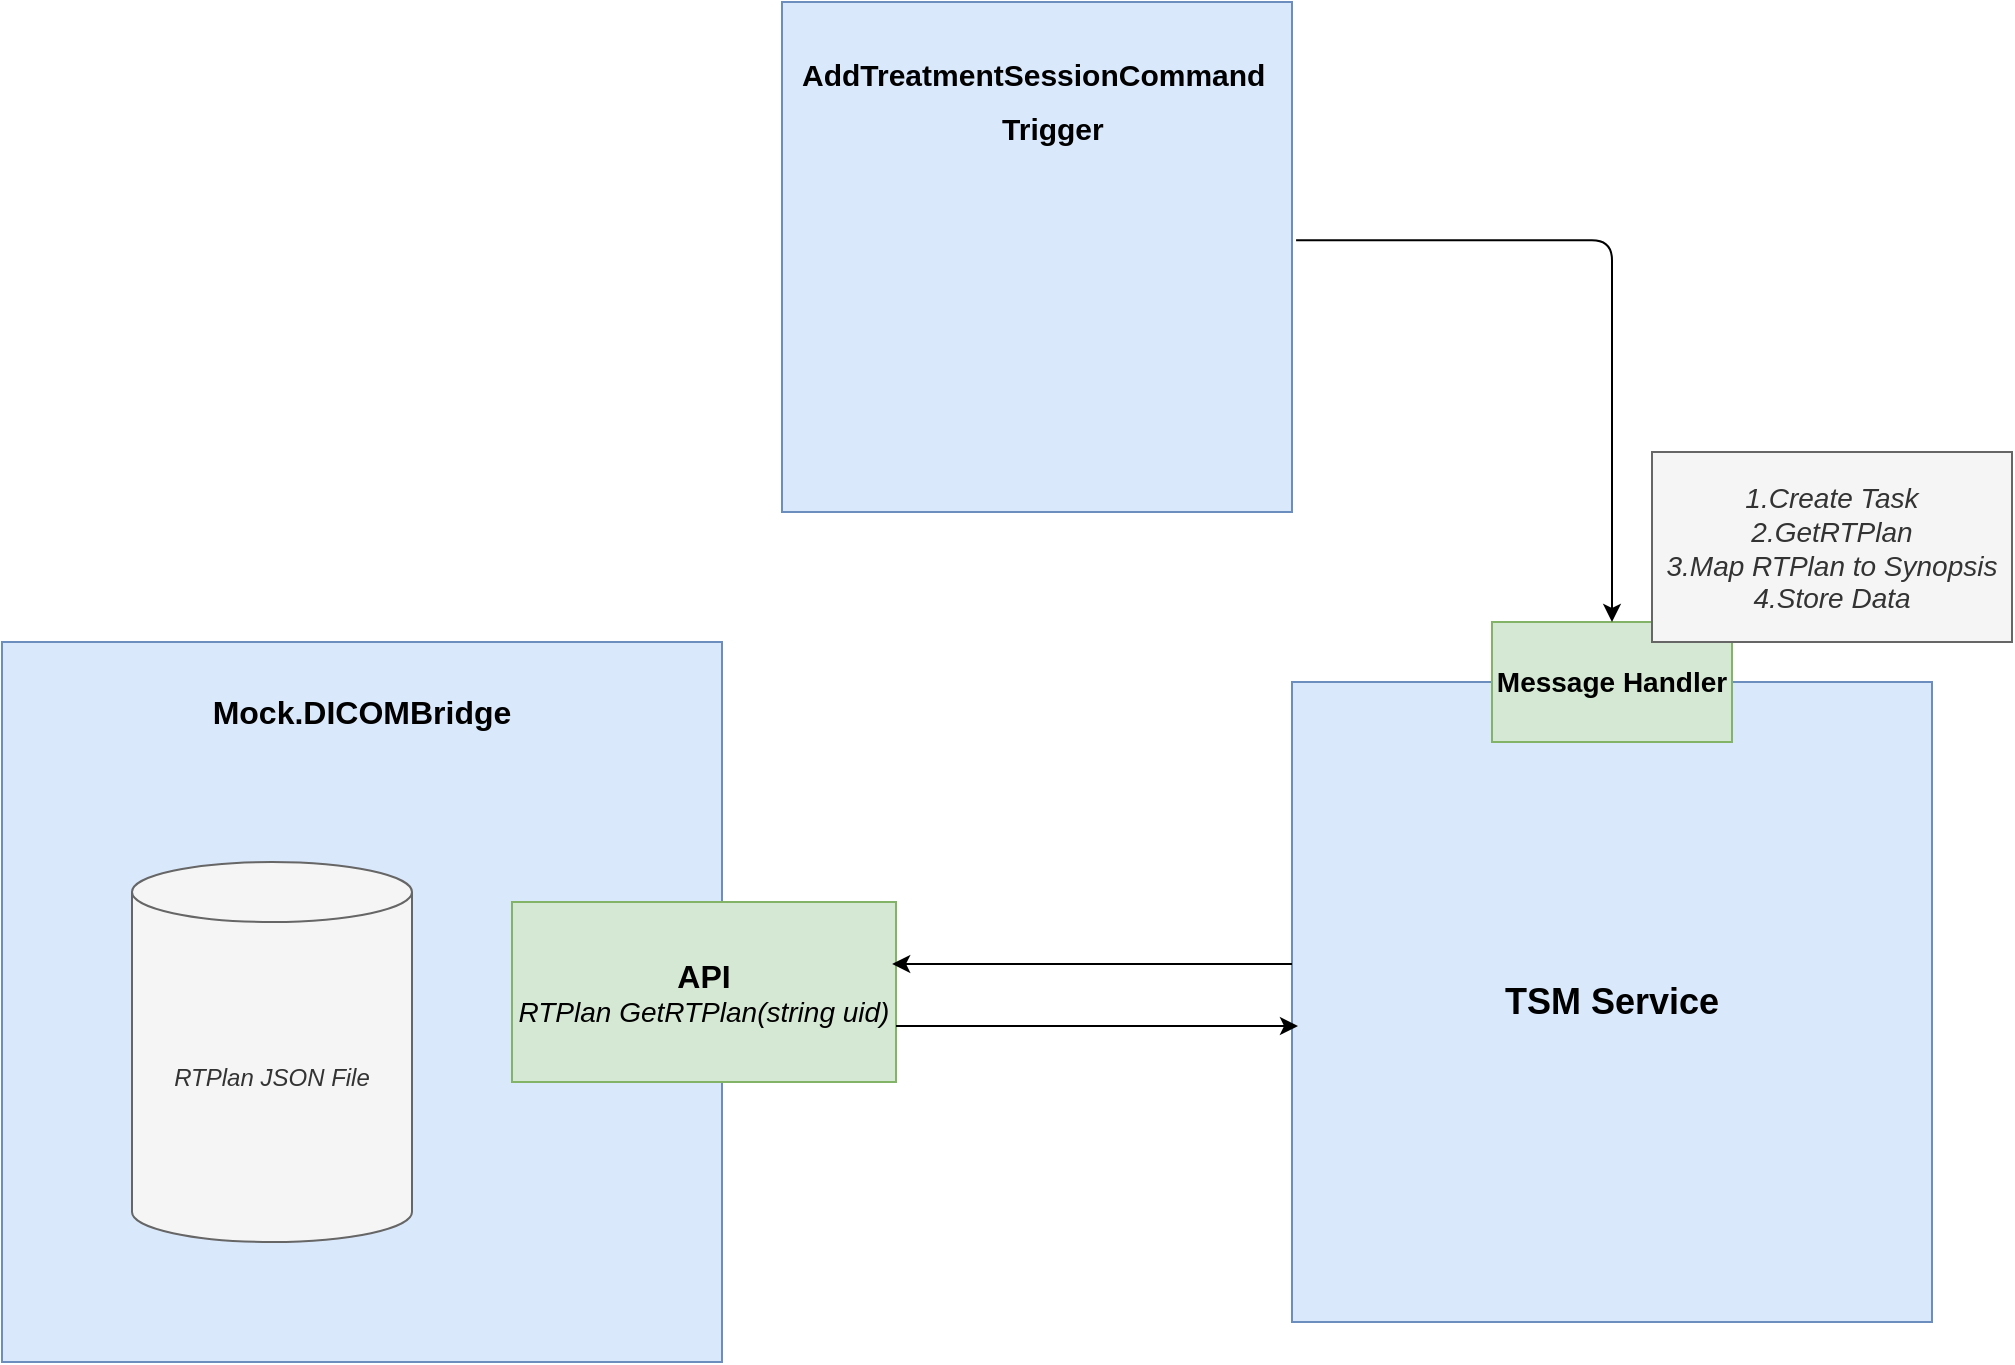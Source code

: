 <mxfile version="14.2.6" type="github">
  <diagram id="5x39gvwsAm8dVPawQ9lY" name="Page-1">
    <mxGraphModel dx="1422" dy="1863" grid="1" gridSize="10" guides="1" tooltips="1" connect="1" arrows="1" fold="1" page="1" pageScale="1" pageWidth="850" pageHeight="1100" math="0" shadow="0">
      <root>
        <mxCell id="0" />
        <mxCell id="1" parent="0" />
        <mxCell id="fPrg2TbG4v94ZWlZi-Cl-1" value="" style="whiteSpace=wrap;html=1;aspect=fixed;fillColor=#dae8fc;strokeColor=#6c8ebf;" vertex="1" parent="1">
          <mxGeometry x="65" y="270" width="360" height="360" as="geometry" />
        </mxCell>
        <mxCell id="fPrg2TbG4v94ZWlZi-Cl-2" value="&lt;b&gt;&lt;font style=&quot;font-size: 16px&quot;&gt;Mock.DICOMBridge&lt;/font&gt;&lt;/b&gt;" style="text;html=1;strokeColor=none;fillColor=none;align=center;verticalAlign=middle;whiteSpace=wrap;rounded=0;" vertex="1" parent="1">
          <mxGeometry x="170" y="290" width="150" height="30" as="geometry" />
        </mxCell>
        <mxCell id="fPrg2TbG4v94ZWlZi-Cl-3" value="&lt;i&gt;RTPlan JSON File&lt;/i&gt;" style="shape=cylinder3;whiteSpace=wrap;html=1;boundedLbl=1;backgroundOutline=1;size=15;fillColor=#f5f5f5;strokeColor=#666666;fontColor=#333333;" vertex="1" parent="1">
          <mxGeometry x="130" y="380" width="140" height="190" as="geometry" />
        </mxCell>
        <mxCell id="fPrg2TbG4v94ZWlZi-Cl-4" value="&lt;div&gt;&lt;font size=&quot;1&quot;&gt;&lt;b style=&quot;font-size: 16px&quot;&gt;API&lt;/b&gt;&lt;/font&gt;&lt;/div&gt;&lt;div&gt;&lt;font size=&quot;1&quot;&gt;&lt;i style=&quot;font-size: 14px&quot;&gt;RTPlan GetRTPlan(string uid)&lt;/i&gt;&lt;/font&gt;&lt;br&gt;&lt;/div&gt;" style="rounded=0;whiteSpace=wrap;html=1;fillColor=#d5e8d4;strokeColor=#82b366;" vertex="1" parent="1">
          <mxGeometry x="320" y="400" width="192" height="90" as="geometry" />
        </mxCell>
        <mxCell id="fPrg2TbG4v94ZWlZi-Cl-5" value="&lt;b&gt;&lt;font style=&quot;font-size: 18px&quot;&gt;TSM Service&lt;/font&gt;&lt;/b&gt;" style="whiteSpace=wrap;html=1;aspect=fixed;fillColor=#dae8fc;strokeColor=#6c8ebf;" vertex="1" parent="1">
          <mxGeometry x="710" y="290" width="320" height="320" as="geometry" />
        </mxCell>
        <mxCell id="fPrg2TbG4v94ZWlZi-Cl-6" value="" style="endArrow=classic;html=1;" edge="1" parent="1">
          <mxGeometry width="50" height="50" relative="1" as="geometry">
            <mxPoint x="512" y="462" as="sourcePoint" />
            <mxPoint x="713" y="462" as="targetPoint" />
          </mxGeometry>
        </mxCell>
        <mxCell id="fPrg2TbG4v94ZWlZi-Cl-7" value="" style="endArrow=classic;html=1;entryX=0.99;entryY=0.344;entryDx=0;entryDy=0;rounded=1;entryPerimeter=0;" edge="1" parent="1" target="fPrg2TbG4v94ZWlZi-Cl-4">
          <mxGeometry width="50" height="50" relative="1" as="geometry">
            <mxPoint x="710" y="431" as="sourcePoint" />
            <mxPoint x="510" y="423" as="targetPoint" />
          </mxGeometry>
        </mxCell>
        <mxCell id="fPrg2TbG4v94ZWlZi-Cl-8" value="&lt;font style=&quot;font-size: 14px&quot;&gt;&lt;b&gt;Message Handler&lt;br&gt;&lt;/b&gt;&lt;/font&gt;" style="rounded=0;whiteSpace=wrap;html=1;fillColor=#d5e8d4;strokeColor=#82b366;shadow=0;glass=0;" vertex="1" parent="1">
          <mxGeometry x="810" y="260" width="120" height="60" as="geometry" />
        </mxCell>
        <mxCell id="fPrg2TbG4v94ZWlZi-Cl-9" value="" style="whiteSpace=wrap;html=1;aspect=fixed;fillColor=#dae8fc;strokeColor=#6c8ebf;" vertex="1" parent="1">
          <mxGeometry x="455" y="-50" width="255" height="255" as="geometry" />
        </mxCell>
        <mxCell id="fPrg2TbG4v94ZWlZi-Cl-10" value="&lt;div style=&quot;line-height: 1.75 ; font-size: 15px&quot; align=&quot;left&quot;&gt;&lt;b&gt;&lt;font style=&quot;font-size: 15px&quot;&gt;AddTreatmentSessionCommand&lt;/font&gt;&lt;/b&gt;&lt;/div&gt;&lt;div style=&quot;line-height: 1.75 ; font-size: 15px&quot; align=&quot;left&quot;&gt;&lt;b&gt;&lt;font style=&quot;font-size: 15px&quot;&gt;&amp;nbsp;&amp;nbsp;&amp;nbsp;&amp;nbsp;&amp;nbsp;&amp;nbsp;&amp;nbsp;&amp;nbsp;&amp;nbsp;&amp;nbsp;&amp;nbsp;&amp;nbsp;&amp;nbsp;&amp;nbsp;&amp;nbsp;&amp;nbsp;&amp;nbsp;&amp;nbsp;&amp;nbsp;&amp;nbsp;&amp;nbsp;&amp;nbsp;&amp;nbsp; Trigger&lt;br&gt;&lt;/font&gt;&lt;/b&gt;&lt;/div&gt;" style="text;html=1;strokeColor=none;fillColor=none;align=left;verticalAlign=middle;whiteSpace=wrap;rounded=0;" vertex="1" parent="1">
          <mxGeometry x="462.5" y="-40" width="240" height="80" as="geometry" />
        </mxCell>
        <mxCell id="fPrg2TbG4v94ZWlZi-Cl-12" value="" style="endArrow=classic;html=1;edgeStyle=orthogonalEdgeStyle;entryX=0.5;entryY=0;entryDx=0;entryDy=0;exitX=1.008;exitY=0.467;exitDx=0;exitDy=0;exitPerimeter=0;" edge="1" parent="1" source="fPrg2TbG4v94ZWlZi-Cl-9" target="fPrg2TbG4v94ZWlZi-Cl-8">
          <mxGeometry width="50" height="50" relative="1" as="geometry">
            <mxPoint x="800" y="30" as="sourcePoint" />
            <mxPoint x="850" y="-20" as="targetPoint" />
          </mxGeometry>
        </mxCell>
        <mxCell id="fPrg2TbG4v94ZWlZi-Cl-13" value="&lt;div style=&quot;font-size: 14px&quot;&gt;&lt;i&gt;&lt;font style=&quot;font-size: 14px&quot;&gt;1.Create Task&lt;/font&gt;&lt;/i&gt;&lt;/div&gt;&lt;div style=&quot;font-size: 14px&quot;&gt;&lt;i&gt;&lt;font style=&quot;font-size: 14px&quot;&gt;2.GetRTPlan&lt;/font&gt;&lt;/i&gt;&lt;/div&gt;&lt;div style=&quot;font-size: 14px&quot;&gt;&lt;i&gt;&lt;font style=&quot;font-size: 14px&quot;&gt;3.Map RTPlan to Synopsis&lt;/font&gt;&lt;/i&gt;&lt;/div&gt;&lt;div style=&quot;font-size: 14px&quot;&gt;&lt;i&gt;&lt;font style=&quot;font-size: 14px&quot;&gt;4.Store Data&lt;br&gt;&lt;/font&gt;&lt;/i&gt;&lt;/div&gt;" style="text;html=1;strokeColor=#666666;fillColor=#f5f5f5;align=center;verticalAlign=middle;whiteSpace=wrap;rounded=0;fontColor=#333333;" vertex="1" parent="1">
          <mxGeometry x="890" y="175" width="180" height="95" as="geometry" />
        </mxCell>
      </root>
    </mxGraphModel>
  </diagram>
</mxfile>
